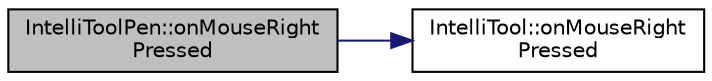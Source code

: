 digraph "IntelliToolPen::onMouseRightPressed"
{
 // LATEX_PDF_SIZE
  edge [fontname="Helvetica",fontsize="10",labelfontname="Helvetica",labelfontsize="10"];
  node [fontname="Helvetica",fontsize="10",shape=record];
  rankdir="LR";
  Node1 [label="IntelliToolPen::onMouseRight\lPressed",height=0.2,width=0.4,color="black", fillcolor="grey75", style="filled", fontcolor="black",tooltip="A function managing the right click Pressed of a Mouse. Constructing the Canvas to draw on...."];
  Node1 -> Node2 [color="midnightblue",fontsize="10",style="solid",fontname="Helvetica"];
  Node2 [label="IntelliTool::onMouseRight\lPressed",height=0.2,width=0.4,color="black", fillcolor="white", style="filled",URL="$class_intelli_tool.html#a1e6aa68ac5f3c2ca02319e5ef3f0c966",tooltip="A function managing the right click Pressed of a Mouse. Constructing the Canvas to draw on...."];
}
